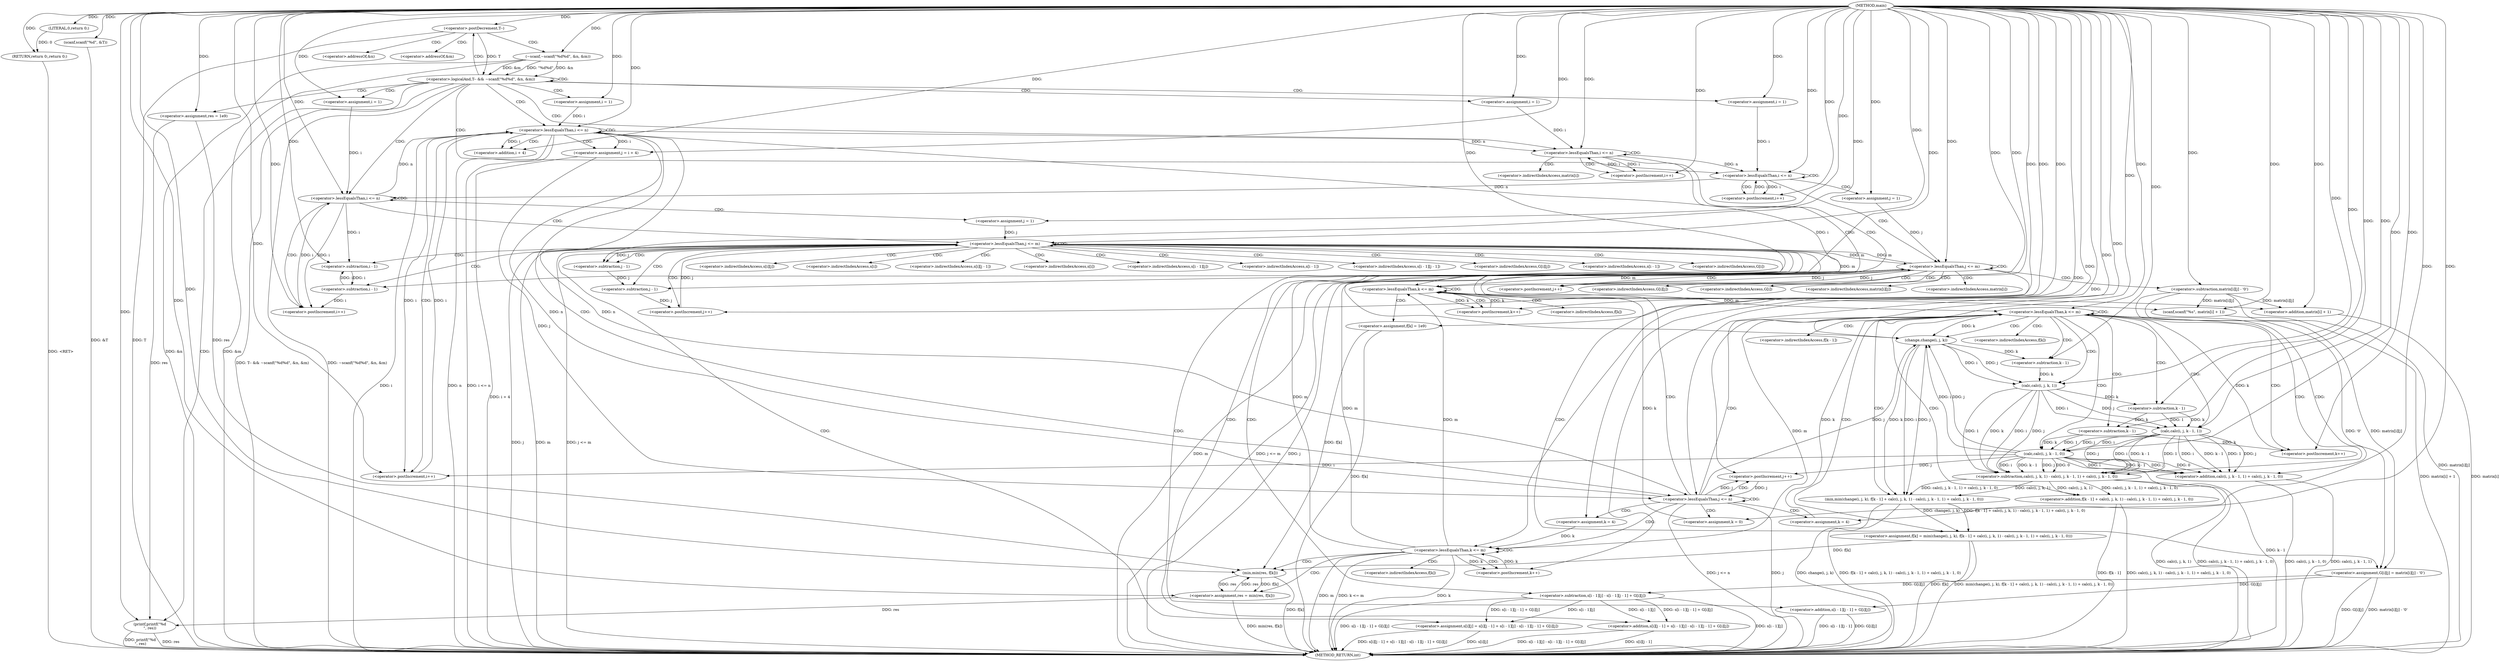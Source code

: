 digraph "main" {  
"1000239" [label = "(METHOD,main)" ]
"1000476" [label = "(METHOD_RETURN,int)" ]
"1000474" [label = "(RETURN,return 0;,return 0;)" ]
"1000242" [label = "(scanf,scanf(\"%d\", &T))" ]
"1000246" [label = "(<operator>.logicalAnd,T-- && ~scanf(\"%d%d\", &n, &m))" ]
"1000475" [label = "(LITERAL,0,return 0;)" ]
"1000364" [label = "(<operator>.assignment,res = 1e9)" ]
"1000471" [label = "(printf,printf(\"%d\n\", res))" ]
"1000247" [label = "(<operator>.postDecrement,T--)" ]
"1000249" [label = "(~scanf,~scanf(\"%d%d\", &n, &m))" ]
"1000258" [label = "(<operator>.assignment,i = 1)" ]
"1000261" [label = "(<operator>.lessEqualsThan,i <= n)" ]
"1000264" [label = "(<operator>.postIncrement,i++)" ]
"1000266" [label = "(scanf,scanf(\"%s\", matrix[i] + 1))" ]
"1000275" [label = "(<operator>.assignment,i = 1)" ]
"1000278" [label = "(<operator>.lessEqualsThan,i <= n)" ]
"1000281" [label = "(<operator>.postIncrement,i++)" ]
"1000308" [label = "(<operator>.assignment,i = 1)" ]
"1000311" [label = "(<operator>.lessEqualsThan,i <= n)" ]
"1000314" [label = "(<operator>.postIncrement,i++)" ]
"1000369" [label = "(<operator>.assignment,i = 1)" ]
"1000372" [label = "(<operator>.lessEqualsThan,i <= n)" ]
"1000375" [label = "(<operator>.postIncrement,i++)" ]
"1000285" [label = "(<operator>.assignment,j = 1)" ]
"1000288" [label = "(<operator>.lessEqualsThan,j <= m)" ]
"1000291" [label = "(<operator>.postIncrement,j++)" ]
"1000293" [label = "(<operator>.assignment,G[i][j] = matrix[i][j] - '0')" ]
"1000318" [label = "(<operator>.assignment,j = 1)" ]
"1000321" [label = "(<operator>.lessEqualsThan,j <= m)" ]
"1000324" [label = "(<operator>.postIncrement,j++)" ]
"1000326" [label = "(<operator>.assignment,s[i][j] = s[i][j - 1] + s[i - 1][j] - s[i - 1][j - 1] + G[i][j])" ]
"1000268" [label = "(<operator>.addition,matrix[i] + 1)" ]
"1000380" [label = "(<operator>.assignment,j = i + 4)" ]
"1000385" [label = "(<operator>.lessEqualsThan,j <= n)" ]
"1000388" [label = "(<operator>.postIncrement,j++)" ]
"1000299" [label = "(<operator>.subtraction,matrix[i][j] - '0')" ]
"1000332" [label = "(<operator>.addition,s[i][j - 1] + s[i - 1][j] - s[i - 1][j - 1] + G[i][j])" ]
"1000340" [label = "(<operator>.subtraction,s[i - 1][j] - s[i - 1][j - 1] + G[i][j])" ]
"1000382" [label = "(<operator>.addition,i + 4)" ]
"1000393" [label = "(<operator>.assignment,k = 0)" ]
"1000396" [label = "(<operator>.lessEqualsThan,k <= m)" ]
"1000399" [label = "(<operator>.postIncrement,k++)" ]
"1000401" [label = "(<operator>.assignment,f[k] = 1e9)" ]
"1000408" [label = "(<operator>.assignment,k = 4)" ]
"1000411" [label = "(<operator>.lessEqualsThan,k <= m)" ]
"1000414" [label = "(<operator>.postIncrement,k++)" ]
"1000455" [label = "(<operator>.assignment,k = 4)" ]
"1000458" [label = "(<operator>.lessEqualsThan,k <= m)" ]
"1000461" [label = "(<operator>.postIncrement,k++)" ]
"1000337" [label = "(<operator>.subtraction,j - 1)" ]
"1000348" [label = "(<operator>.addition,s[i - 1][j - 1] + G[i][j])" ]
"1000417" [label = "(<operator>.assignment,f[k] = min(change(i, j, k), f[k - 1] + calc(i, j, k, 1) - calc(i, j, k - 1, 1) + calc(i, j, k - 1, 0)))" ]
"1000464" [label = "(<operator>.assignment,res = min(res, f[k]))" ]
"1000344" [label = "(<operator>.subtraction,i - 1)" ]
"1000355" [label = "(<operator>.subtraction,j - 1)" ]
"1000421" [label = "(min,min(change(i, j, k), f[k - 1] + calc(i, j, k, 1) - calc(i, j, k - 1, 1) + calc(i, j, k - 1, 0)))" ]
"1000466" [label = "(min,min(res, f[k]))" ]
"1000352" [label = "(<operator>.subtraction,i - 1)" ]
"1000422" [label = "(change,change(i, j, k))" ]
"1000426" [label = "(<operator>.addition,f[k - 1] + calc(i, j, k, 1) - calc(i, j, k - 1, 1) + calc(i, j, k - 1, 0))" ]
"1000432" [label = "(<operator>.subtraction,calc(i, j, k, 1) - calc(i, j, k - 1, 1) + calc(i, j, k - 1, 0))" ]
"1000429" [label = "(<operator>.subtraction,k - 1)" ]
"1000433" [label = "(calc,calc(i, j, k, 1))" ]
"1000438" [label = "(<operator>.addition,calc(i, j, k - 1, 1) + calc(i, j, k - 1, 0))" ]
"1000439" [label = "(calc,calc(i, j, k - 1, 1))" ]
"1000446" [label = "(calc,calc(i, j, k - 1, 0))" ]
"1000442" [label = "(<operator>.subtraction,k - 1)" ]
"1000449" [label = "(<operator>.subtraction,k - 1)" ]
"1000251" [label = "(<operator>.addressOf,&n)" ]
"1000253" [label = "(<operator>.addressOf,&m)" ]
"1000269" [label = "(<operator>.indirectIndexAccess,matrix[i])" ]
"1000294" [label = "(<operator>.indirectIndexAccess,G[i][j])" ]
"1000327" [label = "(<operator>.indirectIndexAccess,s[i][j])" ]
"1000295" [label = "(<operator>.indirectIndexAccess,G[i])" ]
"1000300" [label = "(<operator>.indirectIndexAccess,matrix[i][j])" ]
"1000328" [label = "(<operator>.indirectIndexAccess,s[i])" ]
"1000333" [label = "(<operator>.indirectIndexAccess,s[i][j - 1])" ]
"1000301" [label = "(<operator>.indirectIndexAccess,matrix[i])" ]
"1000334" [label = "(<operator>.indirectIndexAccess,s[i])" ]
"1000341" [label = "(<operator>.indirectIndexAccess,s[i - 1][j])" ]
"1000342" [label = "(<operator>.indirectIndexAccess,s[i - 1])" ]
"1000349" [label = "(<operator>.indirectIndexAccess,s[i - 1][j - 1])" ]
"1000358" [label = "(<operator>.indirectIndexAccess,G[i][j])" ]
"1000402" [label = "(<operator>.indirectIndexAccess,f[k])" ]
"1000350" [label = "(<operator>.indirectIndexAccess,s[i - 1])" ]
"1000359" [label = "(<operator>.indirectIndexAccess,G[i])" ]
"1000418" [label = "(<operator>.indirectIndexAccess,f[k])" ]
"1000468" [label = "(<operator>.indirectIndexAccess,f[k])" ]
"1000427" [label = "(<operator>.indirectIndexAccess,f[k - 1])" ]
  "1000474" -> "1000476"  [ label = "DDG: <RET>"] 
  "1000242" -> "1000476"  [ label = "DDG: &T"] 
  "1000247" -> "1000476"  [ label = "DDG: T"] 
  "1000249" -> "1000476"  [ label = "DDG: &n"] 
  "1000249" -> "1000476"  [ label = "DDG: &m"] 
  "1000246" -> "1000476"  [ label = "DDG: ~scanf(\"%d%d\", &n, &m)"] 
  "1000246" -> "1000476"  [ label = "DDG: T-- && ~scanf(\"%d%d\", &n, &m)"] 
  "1000372" -> "1000476"  [ label = "DDG: i"] 
  "1000372" -> "1000476"  [ label = "DDG: n"] 
  "1000372" -> "1000476"  [ label = "DDG: i <= n"] 
  "1000471" -> "1000476"  [ label = "DDG: res"] 
  "1000471" -> "1000476"  [ label = "DDG: printf(\"%d\n\", res)"] 
  "1000380" -> "1000476"  [ label = "DDG: i + 4"] 
  "1000385" -> "1000476"  [ label = "DDG: j"] 
  "1000385" -> "1000476"  [ label = "DDG: j <= n"] 
  "1000458" -> "1000476"  [ label = "DDG: k"] 
  "1000458" -> "1000476"  [ label = "DDG: m"] 
  "1000458" -> "1000476"  [ label = "DDG: k <= m"] 
  "1000466" -> "1000476"  [ label = "DDG: f[k]"] 
  "1000464" -> "1000476"  [ label = "DDG: min(res, f[k])"] 
  "1000417" -> "1000476"  [ label = "DDG: f[k]"] 
  "1000421" -> "1000476"  [ label = "DDG: change(i, j, k)"] 
  "1000426" -> "1000476"  [ label = "DDG: f[k - 1]"] 
  "1000432" -> "1000476"  [ label = "DDG: calc(i, j, k, 1)"] 
  "1000438" -> "1000476"  [ label = "DDG: calc(i, j, k - 1, 1)"] 
  "1000446" -> "1000476"  [ label = "DDG: k - 1"] 
  "1000438" -> "1000476"  [ label = "DDG: calc(i, j, k - 1, 0)"] 
  "1000432" -> "1000476"  [ label = "DDG: calc(i, j, k - 1, 1) + calc(i, j, k - 1, 0)"] 
  "1000426" -> "1000476"  [ label = "DDG: calc(i, j, k, 1) - calc(i, j, k - 1, 1) + calc(i, j, k - 1, 0)"] 
  "1000421" -> "1000476"  [ label = "DDG: f[k - 1] + calc(i, j, k, 1) - calc(i, j, k - 1, 1) + calc(i, j, k - 1, 0)"] 
  "1000417" -> "1000476"  [ label = "DDG: min(change(i, j, k), f[k - 1] + calc(i, j, k, 1) - calc(i, j, k - 1, 1) + calc(i, j, k - 1, 0))"] 
  "1000401" -> "1000476"  [ label = "DDG: f[k]"] 
  "1000321" -> "1000476"  [ label = "DDG: j"] 
  "1000321" -> "1000476"  [ label = "DDG: m"] 
  "1000321" -> "1000476"  [ label = "DDG: j <= m"] 
  "1000326" -> "1000476"  [ label = "DDG: s[i][j]"] 
  "1000332" -> "1000476"  [ label = "DDG: s[i][j - 1]"] 
  "1000340" -> "1000476"  [ label = "DDG: s[i - 1][j]"] 
  "1000348" -> "1000476"  [ label = "DDG: s[i - 1][j - 1]"] 
  "1000348" -> "1000476"  [ label = "DDG: G[i][j]"] 
  "1000340" -> "1000476"  [ label = "DDG: s[i - 1][j - 1] + G[i][j]"] 
  "1000332" -> "1000476"  [ label = "DDG: s[i - 1][j] - s[i - 1][j - 1] + G[i][j]"] 
  "1000326" -> "1000476"  [ label = "DDG: s[i][j - 1] + s[i - 1][j] - s[i - 1][j - 1] + G[i][j]"] 
  "1000288" -> "1000476"  [ label = "DDG: j"] 
  "1000288" -> "1000476"  [ label = "DDG: m"] 
  "1000288" -> "1000476"  [ label = "DDG: j <= m"] 
  "1000293" -> "1000476"  [ label = "DDG: G[i][j]"] 
  "1000299" -> "1000476"  [ label = "DDG: matrix[i][j]"] 
  "1000293" -> "1000476"  [ label = "DDG: matrix[i][j] - '0'"] 
  "1000268" -> "1000476"  [ label = "DDG: matrix[i]"] 
  "1000266" -> "1000476"  [ label = "DDG: matrix[i] + 1"] 
  "1000475" -> "1000474"  [ label = "DDG: 0"] 
  "1000239" -> "1000474"  [ label = "DDG: "] 
  "1000239" -> "1000242"  [ label = "DDG: "] 
  "1000239" -> "1000475"  [ label = "DDG: "] 
  "1000247" -> "1000246"  [ label = "DDG: T"] 
  "1000249" -> "1000246"  [ label = "DDG: &m"] 
  "1000249" -> "1000246"  [ label = "DDG: \"%d%d\""] 
  "1000249" -> "1000246"  [ label = "DDG: &n"] 
  "1000239" -> "1000364"  [ label = "DDG: "] 
  "1000239" -> "1000247"  [ label = "DDG: "] 
  "1000239" -> "1000249"  [ label = "DDG: "] 
  "1000239" -> "1000258"  [ label = "DDG: "] 
  "1000239" -> "1000266"  [ label = "DDG: "] 
  "1000239" -> "1000275"  [ label = "DDG: "] 
  "1000239" -> "1000308"  [ label = "DDG: "] 
  "1000239" -> "1000369"  [ label = "DDG: "] 
  "1000239" -> "1000471"  [ label = "DDG: "] 
  "1000364" -> "1000471"  [ label = "DDG: res"] 
  "1000464" -> "1000471"  [ label = "DDG: res"] 
  "1000258" -> "1000261"  [ label = "DDG: i"] 
  "1000264" -> "1000261"  [ label = "DDG: i"] 
  "1000239" -> "1000261"  [ label = "DDG: "] 
  "1000372" -> "1000261"  [ label = "DDG: n"] 
  "1000261" -> "1000264"  [ label = "DDG: i"] 
  "1000239" -> "1000264"  [ label = "DDG: "] 
  "1000299" -> "1000266"  [ label = "DDG: matrix[i][j]"] 
  "1000275" -> "1000278"  [ label = "DDG: i"] 
  "1000281" -> "1000278"  [ label = "DDG: i"] 
  "1000239" -> "1000278"  [ label = "DDG: "] 
  "1000261" -> "1000278"  [ label = "DDG: n"] 
  "1000278" -> "1000281"  [ label = "DDG: i"] 
  "1000239" -> "1000281"  [ label = "DDG: "] 
  "1000239" -> "1000285"  [ label = "DDG: "] 
  "1000299" -> "1000293"  [ label = "DDG: '0'"] 
  "1000299" -> "1000293"  [ label = "DDG: matrix[i][j]"] 
  "1000308" -> "1000311"  [ label = "DDG: i"] 
  "1000314" -> "1000311"  [ label = "DDG: i"] 
  "1000239" -> "1000311"  [ label = "DDG: "] 
  "1000278" -> "1000311"  [ label = "DDG: n"] 
  "1000311" -> "1000314"  [ label = "DDG: i"] 
  "1000352" -> "1000314"  [ label = "DDG: i"] 
  "1000239" -> "1000314"  [ label = "DDG: "] 
  "1000239" -> "1000318"  [ label = "DDG: "] 
  "1000340" -> "1000326"  [ label = "DDG: s[i - 1][j]"] 
  "1000340" -> "1000326"  [ label = "DDG: s[i - 1][j - 1] + G[i][j]"] 
  "1000369" -> "1000372"  [ label = "DDG: i"] 
  "1000375" -> "1000372"  [ label = "DDG: i"] 
  "1000239" -> "1000372"  [ label = "DDG: "] 
  "1000311" -> "1000372"  [ label = "DDG: n"] 
  "1000385" -> "1000372"  [ label = "DDG: n"] 
  "1000446" -> "1000375"  [ label = "DDG: i"] 
  "1000239" -> "1000375"  [ label = "DDG: "] 
  "1000372" -> "1000375"  [ label = "DDG: i"] 
  "1000299" -> "1000268"  [ label = "DDG: matrix[i][j]"] 
  "1000239" -> "1000268"  [ label = "DDG: "] 
  "1000285" -> "1000288"  [ label = "DDG: j"] 
  "1000291" -> "1000288"  [ label = "DDG: j"] 
  "1000239" -> "1000288"  [ label = "DDG: "] 
  "1000458" -> "1000288"  [ label = "DDG: m"] 
  "1000321" -> "1000288"  [ label = "DDG: m"] 
  "1000288" -> "1000291"  [ label = "DDG: j"] 
  "1000239" -> "1000291"  [ label = "DDG: "] 
  "1000318" -> "1000321"  [ label = "DDG: j"] 
  "1000324" -> "1000321"  [ label = "DDG: j"] 
  "1000239" -> "1000321"  [ label = "DDG: "] 
  "1000458" -> "1000321"  [ label = "DDG: m"] 
  "1000288" -> "1000321"  [ label = "DDG: m"] 
  "1000355" -> "1000324"  [ label = "DDG: j"] 
  "1000239" -> "1000324"  [ label = "DDG: "] 
  "1000372" -> "1000380"  [ label = "DDG: i"] 
  "1000239" -> "1000380"  [ label = "DDG: "] 
  "1000239" -> "1000299"  [ label = "DDG: "] 
  "1000340" -> "1000332"  [ label = "DDG: s[i - 1][j]"] 
  "1000340" -> "1000332"  [ label = "DDG: s[i - 1][j - 1] + G[i][j]"] 
  "1000380" -> "1000385"  [ label = "DDG: j"] 
  "1000388" -> "1000385"  [ label = "DDG: j"] 
  "1000239" -> "1000385"  [ label = "DDG: "] 
  "1000372" -> "1000385"  [ label = "DDG: n"] 
  "1000385" -> "1000388"  [ label = "DDG: j"] 
  "1000446" -> "1000388"  [ label = "DDG: j"] 
  "1000239" -> "1000388"  [ label = "DDG: "] 
  "1000293" -> "1000340"  [ label = "DDG: G[i][j]"] 
  "1000372" -> "1000382"  [ label = "DDG: i"] 
  "1000239" -> "1000382"  [ label = "DDG: "] 
  "1000239" -> "1000393"  [ label = "DDG: "] 
  "1000239" -> "1000401"  [ label = "DDG: "] 
  "1000239" -> "1000408"  [ label = "DDG: "] 
  "1000239" -> "1000455"  [ label = "DDG: "] 
  "1000321" -> "1000337"  [ label = "DDG: j"] 
  "1000239" -> "1000337"  [ label = "DDG: "] 
  "1000293" -> "1000348"  [ label = "DDG: G[i][j]"] 
  "1000393" -> "1000396"  [ label = "DDG: k"] 
  "1000399" -> "1000396"  [ label = "DDG: k"] 
  "1000239" -> "1000396"  [ label = "DDG: "] 
  "1000458" -> "1000396"  [ label = "DDG: m"] 
  "1000321" -> "1000396"  [ label = "DDG: m"] 
  "1000288" -> "1000396"  [ label = "DDG: m"] 
  "1000396" -> "1000399"  [ label = "DDG: k"] 
  "1000239" -> "1000399"  [ label = "DDG: "] 
  "1000408" -> "1000411"  [ label = "DDG: k"] 
  "1000414" -> "1000411"  [ label = "DDG: k"] 
  "1000239" -> "1000411"  [ label = "DDG: "] 
  "1000396" -> "1000411"  [ label = "DDG: m"] 
  "1000449" -> "1000414"  [ label = "DDG: k"] 
  "1000239" -> "1000414"  [ label = "DDG: "] 
  "1000421" -> "1000417"  [ label = "DDG: f[k - 1] + calc(i, j, k, 1) - calc(i, j, k - 1, 1) + calc(i, j, k - 1, 0)"] 
  "1000421" -> "1000417"  [ label = "DDG: change(i, j, k)"] 
  "1000455" -> "1000458"  [ label = "DDG: k"] 
  "1000461" -> "1000458"  [ label = "DDG: k"] 
  "1000239" -> "1000458"  [ label = "DDG: "] 
  "1000411" -> "1000458"  [ label = "DDG: m"] 
  "1000458" -> "1000461"  [ label = "DDG: k"] 
  "1000239" -> "1000461"  [ label = "DDG: "] 
  "1000466" -> "1000464"  [ label = "DDG: res"] 
  "1000466" -> "1000464"  [ label = "DDG: f[k]"] 
  "1000239" -> "1000464"  [ label = "DDG: "] 
  "1000311" -> "1000344"  [ label = "DDG: i"] 
  "1000352" -> "1000344"  [ label = "DDG: i"] 
  "1000239" -> "1000344"  [ label = "DDG: "] 
  "1000337" -> "1000355"  [ label = "DDG: j"] 
  "1000239" -> "1000355"  [ label = "DDG: "] 
  "1000422" -> "1000421"  [ label = "DDG: i"] 
  "1000422" -> "1000421"  [ label = "DDG: j"] 
  "1000422" -> "1000421"  [ label = "DDG: k"] 
  "1000432" -> "1000421"  [ label = "DDG: calc(i, j, k - 1, 1) + calc(i, j, k - 1, 0)"] 
  "1000432" -> "1000421"  [ label = "DDG: calc(i, j, k, 1)"] 
  "1000364" -> "1000466"  [ label = "DDG: res"] 
  "1000464" -> "1000466"  [ label = "DDG: res"] 
  "1000239" -> "1000466"  [ label = "DDG: "] 
  "1000417" -> "1000466"  [ label = "DDG: f[k]"] 
  "1000401" -> "1000466"  [ label = "DDG: f[k]"] 
  "1000344" -> "1000352"  [ label = "DDG: i"] 
  "1000239" -> "1000352"  [ label = "DDG: "] 
  "1000446" -> "1000422"  [ label = "DDG: i"] 
  "1000239" -> "1000422"  [ label = "DDG: "] 
  "1000372" -> "1000422"  [ label = "DDG: i"] 
  "1000385" -> "1000422"  [ label = "DDG: j"] 
  "1000446" -> "1000422"  [ label = "DDG: j"] 
  "1000411" -> "1000422"  [ label = "DDG: k"] 
  "1000432" -> "1000426"  [ label = "DDG: calc(i, j, k - 1, 1) + calc(i, j, k - 1, 0)"] 
  "1000432" -> "1000426"  [ label = "DDG: calc(i, j, k, 1)"] 
  "1000433" -> "1000432"  [ label = "DDG: i"] 
  "1000433" -> "1000432"  [ label = "DDG: j"] 
  "1000433" -> "1000432"  [ label = "DDG: 1"] 
  "1000433" -> "1000432"  [ label = "DDG: k"] 
  "1000446" -> "1000432"  [ label = "DDG: 0"] 
  "1000446" -> "1000432"  [ label = "DDG: i"] 
  "1000446" -> "1000432"  [ label = "DDG: k - 1"] 
  "1000446" -> "1000432"  [ label = "DDG: j"] 
  "1000439" -> "1000432"  [ label = "DDG: k - 1"] 
  "1000439" -> "1000432"  [ label = "DDG: 1"] 
  "1000439" -> "1000432"  [ label = "DDG: j"] 
  "1000439" -> "1000432"  [ label = "DDG: i"] 
  "1000422" -> "1000429"  [ label = "DDG: k"] 
  "1000239" -> "1000429"  [ label = "DDG: "] 
  "1000422" -> "1000433"  [ label = "DDG: i"] 
  "1000239" -> "1000433"  [ label = "DDG: "] 
  "1000422" -> "1000433"  [ label = "DDG: j"] 
  "1000429" -> "1000433"  [ label = "DDG: k"] 
  "1000439" -> "1000438"  [ label = "DDG: k - 1"] 
  "1000439" -> "1000438"  [ label = "DDG: 1"] 
  "1000439" -> "1000438"  [ label = "DDG: j"] 
  "1000439" -> "1000438"  [ label = "DDG: i"] 
  "1000446" -> "1000438"  [ label = "DDG: 0"] 
  "1000446" -> "1000438"  [ label = "DDG: i"] 
  "1000446" -> "1000438"  [ label = "DDG: k - 1"] 
  "1000446" -> "1000438"  [ label = "DDG: j"] 
  "1000433" -> "1000439"  [ label = "DDG: i"] 
  "1000239" -> "1000439"  [ label = "DDG: "] 
  "1000442" -> "1000439"  [ label = "DDG: k"] 
  "1000442" -> "1000439"  [ label = "DDG: 1"] 
  "1000433" -> "1000439"  [ label = "DDG: j"] 
  "1000439" -> "1000446"  [ label = "DDG: i"] 
  "1000239" -> "1000446"  [ label = "DDG: "] 
  "1000449" -> "1000446"  [ label = "DDG: 1"] 
  "1000449" -> "1000446"  [ label = "DDG: k"] 
  "1000439" -> "1000446"  [ label = "DDG: j"] 
  "1000433" -> "1000442"  [ label = "DDG: k"] 
  "1000239" -> "1000442"  [ label = "DDG: "] 
  "1000442" -> "1000449"  [ label = "DDG: k"] 
  "1000239" -> "1000449"  [ label = "DDG: "] 
  "1000246" -> "1000258"  [ label = "CDG: "] 
  "1000246" -> "1000308"  [ label = "CDG: "] 
  "1000246" -> "1000364"  [ label = "CDG: "] 
  "1000246" -> "1000247"  [ label = "CDG: "] 
  "1000246" -> "1000372"  [ label = "CDG: "] 
  "1000246" -> "1000369"  [ label = "CDG: "] 
  "1000246" -> "1000261"  [ label = "CDG: "] 
  "1000246" -> "1000311"  [ label = "CDG: "] 
  "1000246" -> "1000246"  [ label = "CDG: "] 
  "1000246" -> "1000471"  [ label = "CDG: "] 
  "1000246" -> "1000278"  [ label = "CDG: "] 
  "1000246" -> "1000275"  [ label = "CDG: "] 
  "1000247" -> "1000249"  [ label = "CDG: "] 
  "1000247" -> "1000251"  [ label = "CDG: "] 
  "1000247" -> "1000253"  [ label = "CDG: "] 
  "1000261" -> "1000268"  [ label = "CDG: "] 
  "1000261" -> "1000269"  [ label = "CDG: "] 
  "1000261" -> "1000261"  [ label = "CDG: "] 
  "1000261" -> "1000266"  [ label = "CDG: "] 
  "1000261" -> "1000264"  [ label = "CDG: "] 
  "1000278" -> "1000281"  [ label = "CDG: "] 
  "1000278" -> "1000288"  [ label = "CDG: "] 
  "1000278" -> "1000285"  [ label = "CDG: "] 
  "1000278" -> "1000278"  [ label = "CDG: "] 
  "1000311" -> "1000321"  [ label = "CDG: "] 
  "1000311" -> "1000314"  [ label = "CDG: "] 
  "1000311" -> "1000318"  [ label = "CDG: "] 
  "1000311" -> "1000311"  [ label = "CDG: "] 
  "1000372" -> "1000382"  [ label = "CDG: "] 
  "1000372" -> "1000372"  [ label = "CDG: "] 
  "1000372" -> "1000385"  [ label = "CDG: "] 
  "1000372" -> "1000375"  [ label = "CDG: "] 
  "1000372" -> "1000380"  [ label = "CDG: "] 
  "1000288" -> "1000294"  [ label = "CDG: "] 
  "1000288" -> "1000300"  [ label = "CDG: "] 
  "1000288" -> "1000288"  [ label = "CDG: "] 
  "1000288" -> "1000299"  [ label = "CDG: "] 
  "1000288" -> "1000293"  [ label = "CDG: "] 
  "1000288" -> "1000291"  [ label = "CDG: "] 
  "1000288" -> "1000295"  [ label = "CDG: "] 
  "1000288" -> "1000301"  [ label = "CDG: "] 
  "1000321" -> "1000332"  [ label = "CDG: "] 
  "1000321" -> "1000321"  [ label = "CDG: "] 
  "1000321" -> "1000349"  [ label = "CDG: "] 
  "1000321" -> "1000326"  [ label = "CDG: "] 
  "1000321" -> "1000355"  [ label = "CDG: "] 
  "1000321" -> "1000334"  [ label = "CDG: "] 
  "1000321" -> "1000348"  [ label = "CDG: "] 
  "1000321" -> "1000350"  [ label = "CDG: "] 
  "1000321" -> "1000340"  [ label = "CDG: "] 
  "1000321" -> "1000344"  [ label = "CDG: "] 
  "1000321" -> "1000324"  [ label = "CDG: "] 
  "1000321" -> "1000337"  [ label = "CDG: "] 
  "1000321" -> "1000352"  [ label = "CDG: "] 
  "1000321" -> "1000341"  [ label = "CDG: "] 
  "1000321" -> "1000342"  [ label = "CDG: "] 
  "1000321" -> "1000333"  [ label = "CDG: "] 
  "1000321" -> "1000359"  [ label = "CDG: "] 
  "1000321" -> "1000328"  [ label = "CDG: "] 
  "1000321" -> "1000358"  [ label = "CDG: "] 
  "1000321" -> "1000327"  [ label = "CDG: "] 
  "1000385" -> "1000396"  [ label = "CDG: "] 
  "1000385" -> "1000408"  [ label = "CDG: "] 
  "1000385" -> "1000393"  [ label = "CDG: "] 
  "1000385" -> "1000455"  [ label = "CDG: "] 
  "1000385" -> "1000385"  [ label = "CDG: "] 
  "1000385" -> "1000388"  [ label = "CDG: "] 
  "1000385" -> "1000458"  [ label = "CDG: "] 
  "1000385" -> "1000411"  [ label = "CDG: "] 
  "1000396" -> "1000396"  [ label = "CDG: "] 
  "1000396" -> "1000402"  [ label = "CDG: "] 
  "1000396" -> "1000399"  [ label = "CDG: "] 
  "1000396" -> "1000401"  [ label = "CDG: "] 
  "1000411" -> "1000432"  [ label = "CDG: "] 
  "1000411" -> "1000446"  [ label = "CDG: "] 
  "1000411" -> "1000442"  [ label = "CDG: "] 
  "1000411" -> "1000414"  [ label = "CDG: "] 
  "1000411" -> "1000438"  [ label = "CDG: "] 
  "1000411" -> "1000418"  [ label = "CDG: "] 
  "1000411" -> "1000422"  [ label = "CDG: "] 
  "1000411" -> "1000429"  [ label = "CDG: "] 
  "1000411" -> "1000426"  [ label = "CDG: "] 
  "1000411" -> "1000439"  [ label = "CDG: "] 
  "1000411" -> "1000449"  [ label = "CDG: "] 
  "1000411" -> "1000433"  [ label = "CDG: "] 
  "1000411" -> "1000427"  [ label = "CDG: "] 
  "1000411" -> "1000417"  [ label = "CDG: "] 
  "1000411" -> "1000421"  [ label = "CDG: "] 
  "1000411" -> "1000411"  [ label = "CDG: "] 
  "1000458" -> "1000464"  [ label = "CDG: "] 
  "1000458" -> "1000461"  [ label = "CDG: "] 
  "1000458" -> "1000468"  [ label = "CDG: "] 
  "1000458" -> "1000466"  [ label = "CDG: "] 
  "1000458" -> "1000458"  [ label = "CDG: "] 
}
